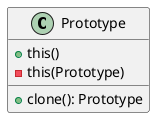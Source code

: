 @startuml

skinparam nodesep 75
skinparam ranksep 50
hide empty members

class Prototype {
  + this()
  - this(Prototype)
  __
  + clone(): Prototype
}

@enduml
